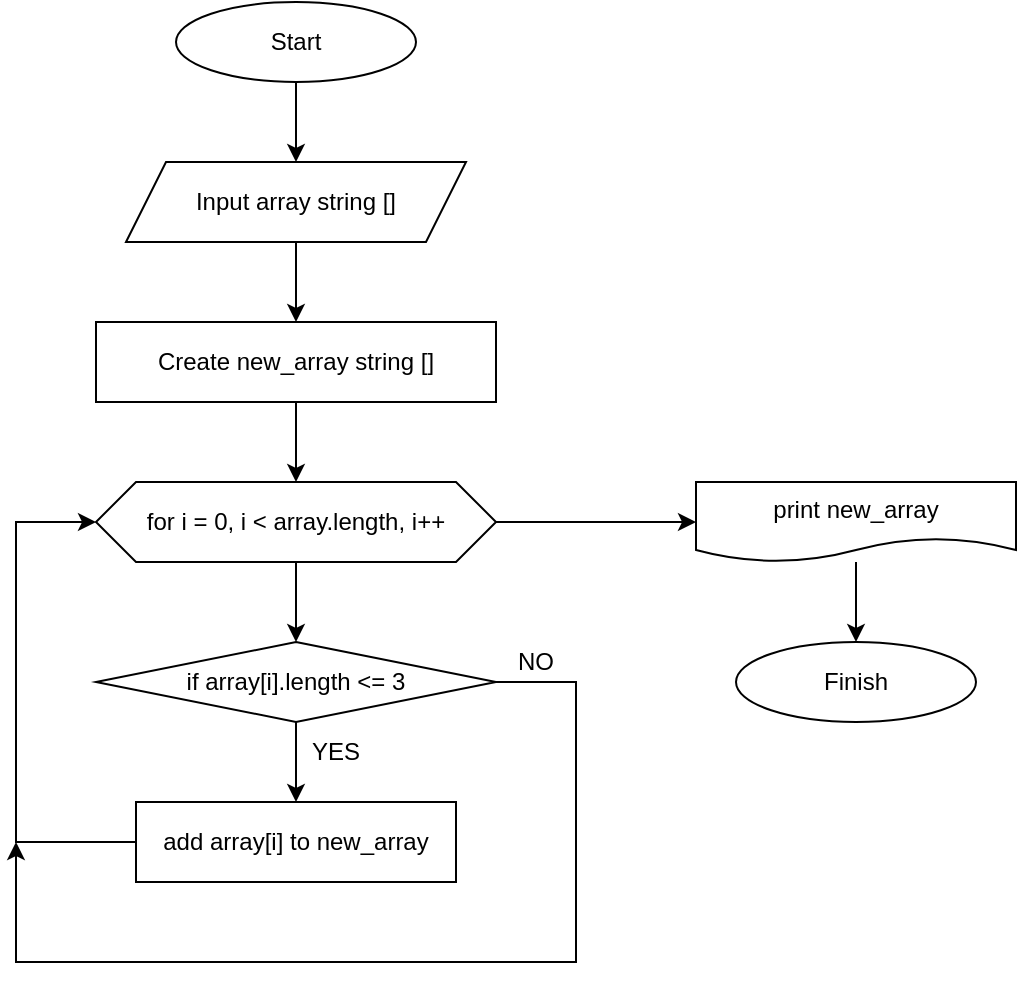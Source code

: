 <mxfile version="23.1.5" type="device">
  <diagram name="Страница — 1" id="Wkaxhb6rEw4SQjZ3OfMQ">
    <mxGraphModel dx="1002" dy="543" grid="1" gridSize="10" guides="1" tooltips="1" connect="1" arrows="1" fold="1" page="1" pageScale="1" pageWidth="827" pageHeight="1169" math="0" shadow="0">
      <root>
        <mxCell id="0" />
        <mxCell id="1" parent="0" />
        <mxCell id="P2EiuQQZgeSTYgIXsFwY-1" value="Start" style="ellipse;whiteSpace=wrap;html=1;" vertex="1" parent="1">
          <mxGeometry x="240" y="40" width="120" height="40" as="geometry" />
        </mxCell>
        <mxCell id="P2EiuQQZgeSTYgIXsFwY-2" value="Finish" style="ellipse;whiteSpace=wrap;html=1;" vertex="1" parent="1">
          <mxGeometry x="520" y="360" width="120" height="40" as="geometry" />
        </mxCell>
        <mxCell id="P2EiuQQZgeSTYgIXsFwY-3" value="Input array string []" style="shape=parallelogram;perimeter=parallelogramPerimeter;whiteSpace=wrap;html=1;fixedSize=1;" vertex="1" parent="1">
          <mxGeometry x="215" y="120" width="170" height="40" as="geometry" />
        </mxCell>
        <mxCell id="P2EiuQQZgeSTYgIXsFwY-4" value="Create new_array string []" style="rounded=0;whiteSpace=wrap;html=1;" vertex="1" parent="1">
          <mxGeometry x="200" y="200" width="200" height="40" as="geometry" />
        </mxCell>
        <mxCell id="P2EiuQQZgeSTYgIXsFwY-5" value="for i = 0, i &amp;lt; array.length, i++" style="shape=hexagon;perimeter=hexagonPerimeter2;whiteSpace=wrap;html=1;fixedSize=1;" vertex="1" parent="1">
          <mxGeometry x="200" y="280" width="200" height="40" as="geometry" />
        </mxCell>
        <mxCell id="P2EiuQQZgeSTYgIXsFwY-9" value="" style="edgeStyle=orthogonalEdgeStyle;rounded=0;orthogonalLoop=1;jettySize=auto;html=1;" edge="1" parent="1" source="P2EiuQQZgeSTYgIXsFwY-6" target="P2EiuQQZgeSTYgIXsFwY-8">
          <mxGeometry relative="1" as="geometry" />
        </mxCell>
        <mxCell id="P2EiuQQZgeSTYgIXsFwY-6" value="if array[i].length &amp;lt;= 3" style="rhombus;whiteSpace=wrap;html=1;" vertex="1" parent="1">
          <mxGeometry x="200" y="360" width="200" height="40" as="geometry" />
        </mxCell>
        <mxCell id="P2EiuQQZgeSTYgIXsFwY-8" value="add array[i] to new_array" style="rounded=0;whiteSpace=wrap;html=1;" vertex="1" parent="1">
          <mxGeometry x="220" y="440" width="160" height="40" as="geometry" />
        </mxCell>
        <mxCell id="P2EiuQQZgeSTYgIXsFwY-10" value="" style="endArrow=classic;html=1;rounded=0;exitX=0.5;exitY=1;exitDx=0;exitDy=0;" edge="1" parent="1" source="P2EiuQQZgeSTYgIXsFwY-1" target="P2EiuQQZgeSTYgIXsFwY-3">
          <mxGeometry width="50" height="50" relative="1" as="geometry">
            <mxPoint x="390" y="310" as="sourcePoint" />
            <mxPoint x="440" y="260" as="targetPoint" />
          </mxGeometry>
        </mxCell>
        <mxCell id="P2EiuQQZgeSTYgIXsFwY-11" value="" style="endArrow=classic;html=1;rounded=0;exitX=0.5;exitY=1;exitDx=0;exitDy=0;entryX=0.5;entryY=0;entryDx=0;entryDy=0;" edge="1" parent="1" source="P2EiuQQZgeSTYgIXsFwY-3" target="P2EiuQQZgeSTYgIXsFwY-4">
          <mxGeometry width="50" height="50" relative="1" as="geometry">
            <mxPoint x="310" y="90" as="sourcePoint" />
            <mxPoint x="310" y="130" as="targetPoint" />
          </mxGeometry>
        </mxCell>
        <mxCell id="P2EiuQQZgeSTYgIXsFwY-12" value="" style="endArrow=classic;html=1;rounded=0;exitX=0.5;exitY=1;exitDx=0;exitDy=0;entryX=0.5;entryY=0;entryDx=0;entryDy=0;" edge="1" parent="1" source="P2EiuQQZgeSTYgIXsFwY-4" target="P2EiuQQZgeSTYgIXsFwY-5">
          <mxGeometry width="50" height="50" relative="1" as="geometry">
            <mxPoint x="390" y="310" as="sourcePoint" />
            <mxPoint x="440" y="260" as="targetPoint" />
          </mxGeometry>
        </mxCell>
        <mxCell id="P2EiuQQZgeSTYgIXsFwY-13" value="" style="endArrow=classic;html=1;rounded=0;exitX=0.5;exitY=1;exitDx=0;exitDy=0;entryX=0.5;entryY=0;entryDx=0;entryDy=0;" edge="1" parent="1" source="P2EiuQQZgeSTYgIXsFwY-5" target="P2EiuQQZgeSTYgIXsFwY-6">
          <mxGeometry width="50" height="50" relative="1" as="geometry">
            <mxPoint x="390" y="310" as="sourcePoint" />
            <mxPoint x="440" y="260" as="targetPoint" />
          </mxGeometry>
        </mxCell>
        <mxCell id="P2EiuQQZgeSTYgIXsFwY-15" value="" style="endArrow=classic;html=1;rounded=0;exitX=0;exitY=0.5;exitDx=0;exitDy=0;entryX=0;entryY=0.5;entryDx=0;entryDy=0;" edge="1" parent="1" source="P2EiuQQZgeSTYgIXsFwY-8" target="P2EiuQQZgeSTYgIXsFwY-5">
          <mxGeometry width="50" height="50" relative="1" as="geometry">
            <mxPoint x="390" y="310" as="sourcePoint" />
            <mxPoint x="440" y="260" as="targetPoint" />
            <Array as="points">
              <mxPoint x="160" y="460" />
              <mxPoint x="160" y="380" />
              <mxPoint x="160" y="300" />
            </Array>
          </mxGeometry>
        </mxCell>
        <mxCell id="P2EiuQQZgeSTYgIXsFwY-16" value="" style="endArrow=classic;html=1;rounded=0;exitX=1;exitY=0.5;exitDx=0;exitDy=0;" edge="1" parent="1" source="P2EiuQQZgeSTYgIXsFwY-6">
          <mxGeometry width="50" height="50" relative="1" as="geometry">
            <mxPoint x="390" y="310" as="sourcePoint" />
            <mxPoint x="160" y="460" as="targetPoint" />
            <Array as="points">
              <mxPoint x="440" y="380" />
              <mxPoint x="440" y="520" />
              <mxPoint x="160" y="520" />
            </Array>
          </mxGeometry>
        </mxCell>
        <mxCell id="P2EiuQQZgeSTYgIXsFwY-17" value="YES" style="text;html=1;align=center;verticalAlign=middle;whiteSpace=wrap;rounded=0;" vertex="1" parent="1">
          <mxGeometry x="300" y="400" width="40" height="30" as="geometry" />
        </mxCell>
        <mxCell id="P2EiuQQZgeSTYgIXsFwY-18" value="NO" style="text;html=1;align=center;verticalAlign=middle;whiteSpace=wrap;rounded=0;" vertex="1" parent="1">
          <mxGeometry x="400" y="360" width="40" height="20" as="geometry" />
        </mxCell>
        <mxCell id="P2EiuQQZgeSTYgIXsFwY-20" value="print new_array" style="shape=document;whiteSpace=wrap;html=1;boundedLbl=1;" vertex="1" parent="1">
          <mxGeometry x="500" y="280" width="160" height="40" as="geometry" />
        </mxCell>
        <mxCell id="P2EiuQQZgeSTYgIXsFwY-21" value="" style="endArrow=classic;html=1;rounded=0;exitX=1;exitY=0.5;exitDx=0;exitDy=0;entryX=0;entryY=0.5;entryDx=0;entryDy=0;" edge="1" parent="1" source="P2EiuQQZgeSTYgIXsFwY-5" target="P2EiuQQZgeSTYgIXsFwY-20">
          <mxGeometry width="50" height="50" relative="1" as="geometry">
            <mxPoint x="390" y="310" as="sourcePoint" />
            <mxPoint x="440" y="260" as="targetPoint" />
          </mxGeometry>
        </mxCell>
        <mxCell id="P2EiuQQZgeSTYgIXsFwY-22" value="" style="endArrow=classic;html=1;rounded=0;" edge="1" parent="1" source="P2EiuQQZgeSTYgIXsFwY-20" target="P2EiuQQZgeSTYgIXsFwY-2">
          <mxGeometry width="50" height="50" relative="1" as="geometry">
            <mxPoint x="390" y="310" as="sourcePoint" />
            <mxPoint x="440" y="260" as="targetPoint" />
          </mxGeometry>
        </mxCell>
      </root>
    </mxGraphModel>
  </diagram>
</mxfile>
